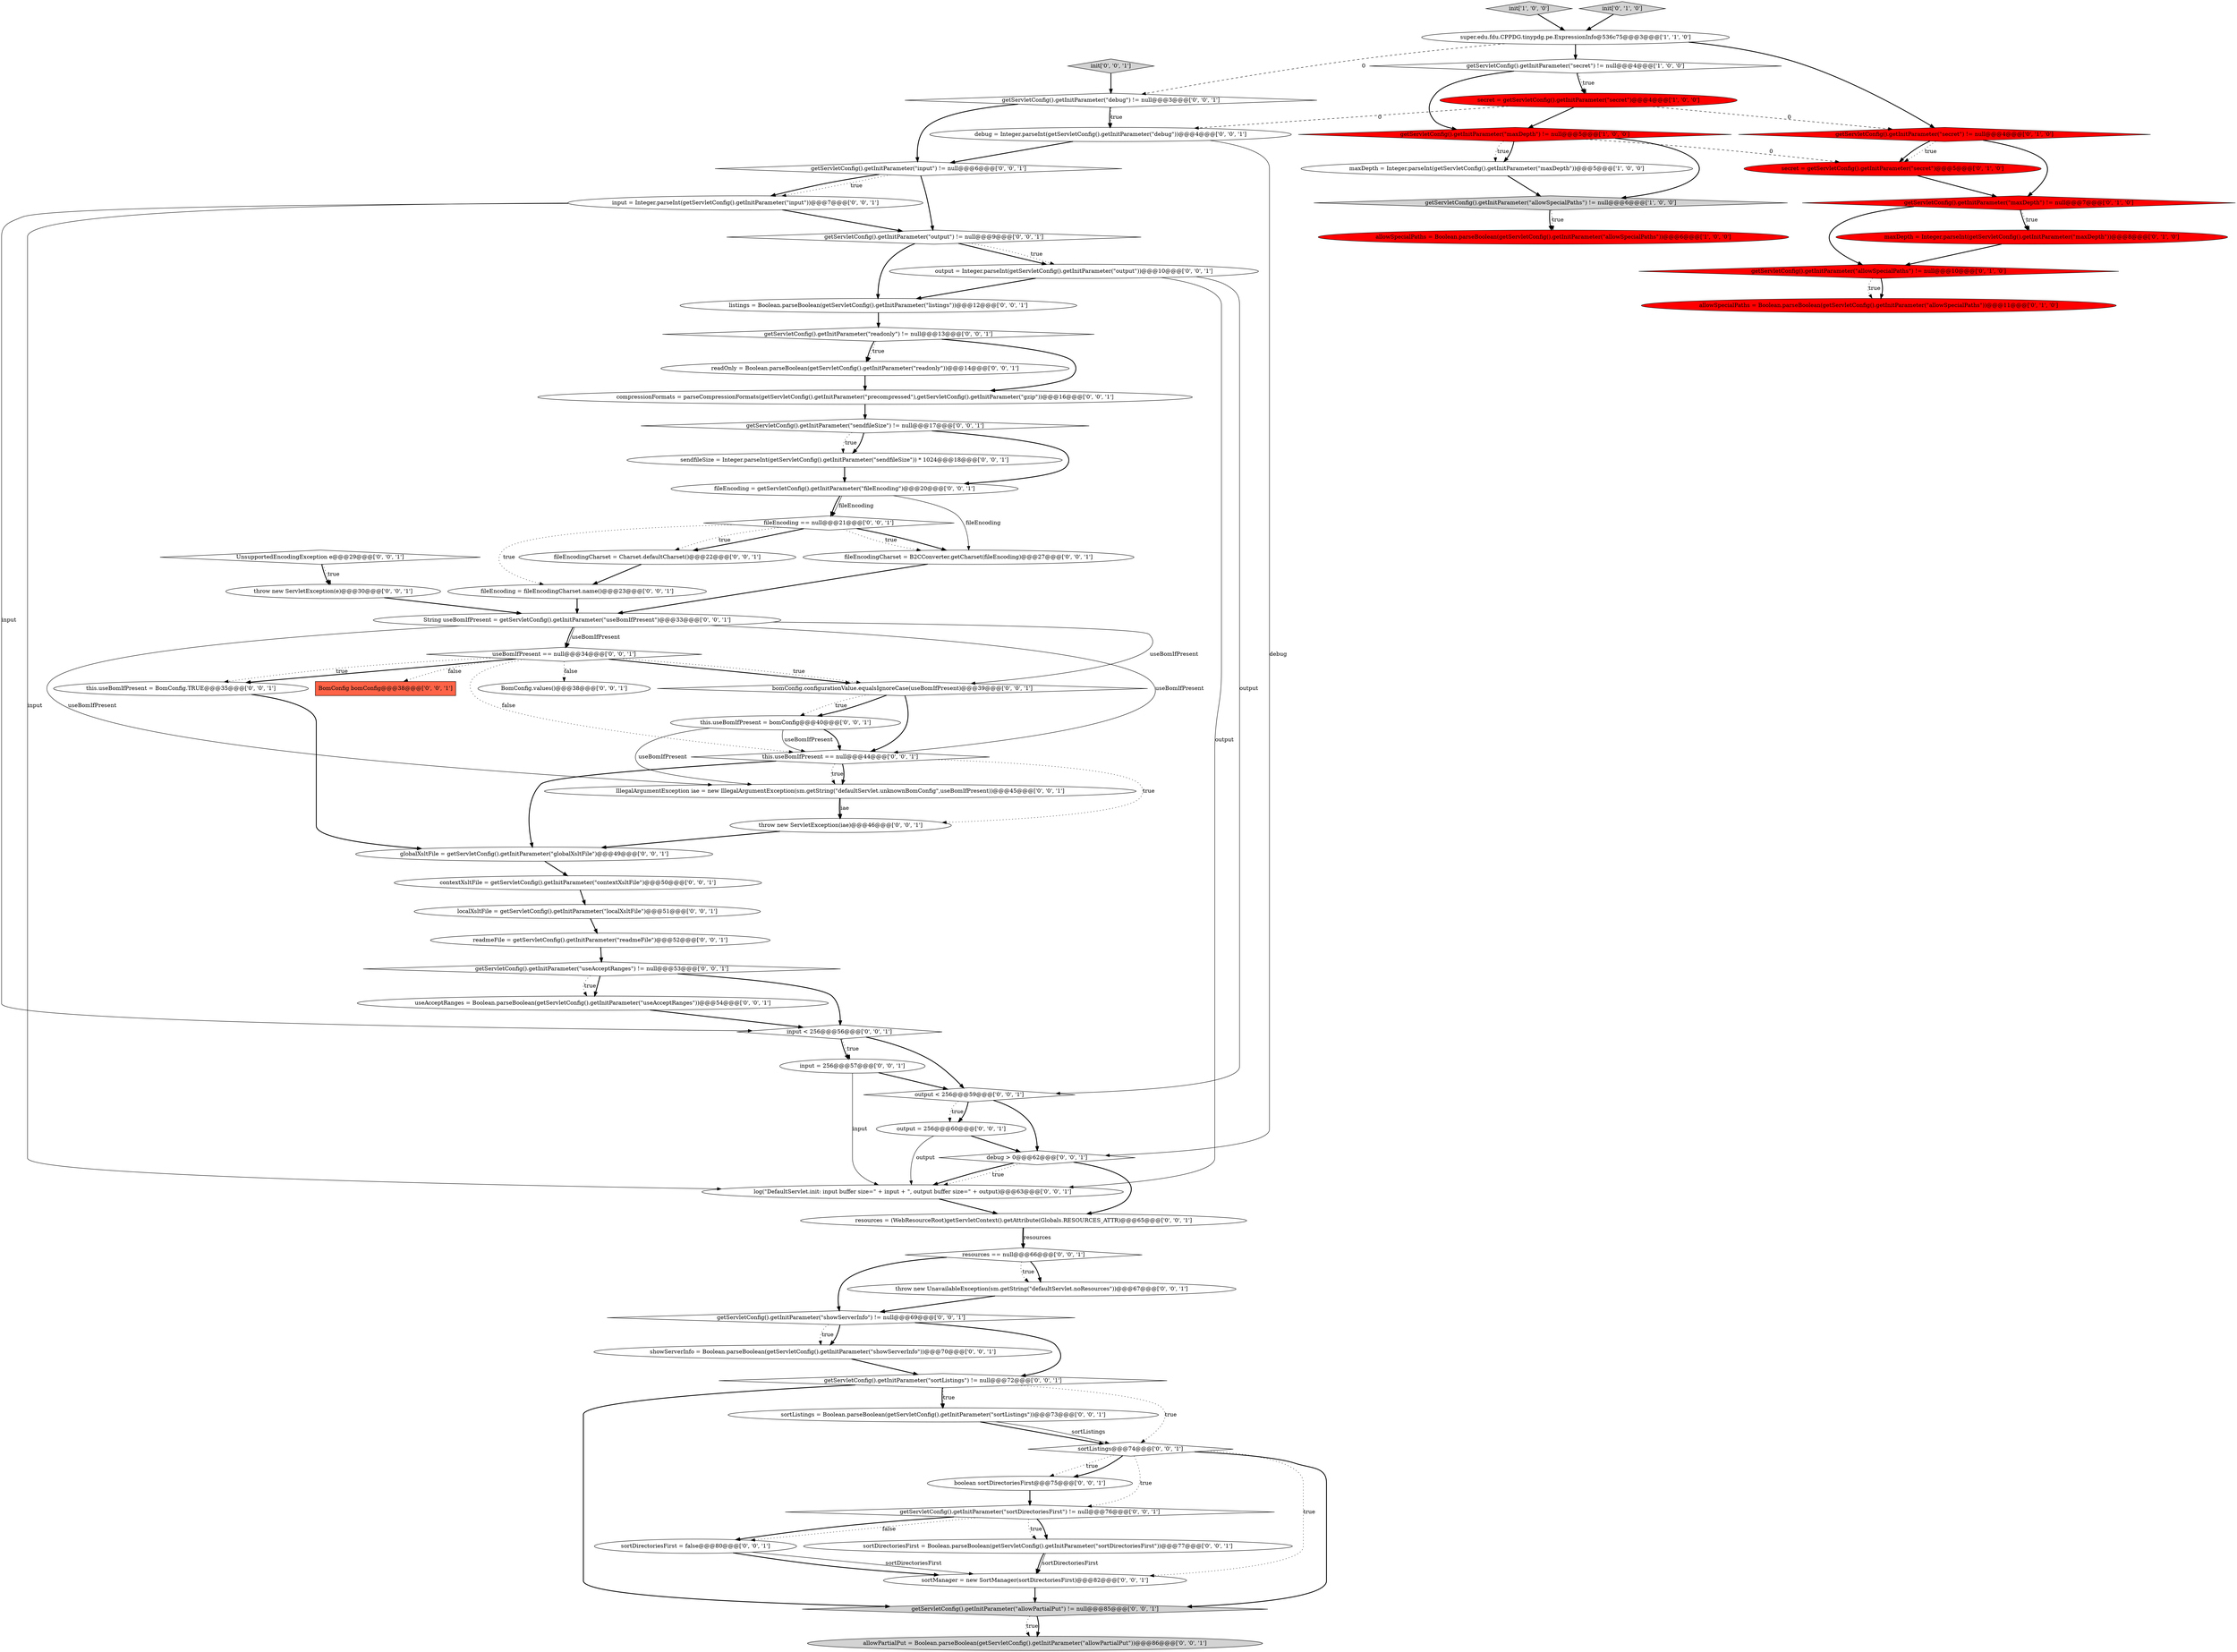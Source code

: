 digraph {
52 [style = filled, label = "getServletConfig().getInitParameter(\"sendfileSize\") != null@@@17@@@['0', '0', '1']", fillcolor = white, shape = diamond image = "AAA0AAABBB3BBB"];
36 [style = filled, label = "fileEncoding == null@@@21@@@['0', '0', '1']", fillcolor = white, shape = diamond image = "AAA0AAABBB3BBB"];
41 [style = filled, label = "IllegalArgumentException iae = new IllegalArgumentException(sm.getString(\"defaultServlet.unknownBomConfig\",useBomIfPresent))@@@45@@@['0', '0', '1']", fillcolor = white, shape = ellipse image = "AAA0AAABBB3BBB"];
58 [style = filled, label = "throw new ServletException(e)@@@30@@@['0', '0', '1']", fillcolor = white, shape = ellipse image = "AAA0AAABBB3BBB"];
37 [style = filled, label = "readmeFile = getServletConfig().getInitParameter(\"readmeFile\")@@@52@@@['0', '0', '1']", fillcolor = white, shape = ellipse image = "AAA0AAABBB3BBB"];
14 [style = filled, label = "secret = getServletConfig().getInitParameter(\"secret\")@@@5@@@['0', '1', '0']", fillcolor = red, shape = ellipse image = "AAA1AAABBB2BBB"];
21 [style = filled, label = "boolean sortDirectoriesFirst@@@75@@@['0', '0', '1']", fillcolor = white, shape = ellipse image = "AAA0AAABBB3BBB"];
64 [style = filled, label = "localXsltFile = getServletConfig().getInitParameter(\"localXsltFile\")@@@51@@@['0', '0', '1']", fillcolor = white, shape = ellipse image = "AAA0AAABBB3BBB"];
9 [style = filled, label = "getServletConfig().getInitParameter(\"allowSpecialPaths\") != null@@@10@@@['0', '1', '0']", fillcolor = red, shape = diamond image = "AAA1AAABBB2BBB"];
42 [style = filled, label = "globalXsltFile = getServletConfig().getInitParameter(\"globalXsltFile\")@@@49@@@['0', '0', '1']", fillcolor = white, shape = ellipse image = "AAA0AAABBB3BBB"];
47 [style = filled, label = "this.useBomIfPresent == null@@@44@@@['0', '0', '1']", fillcolor = white, shape = diamond image = "AAA0AAABBB3BBB"];
27 [style = filled, label = "sortManager = new SortManager(sortDirectoriesFirst)@@@82@@@['0', '0', '1']", fillcolor = white, shape = ellipse image = "AAA0AAABBB3BBB"];
66 [style = filled, label = "input < 256@@@56@@@['0', '0', '1']", fillcolor = white, shape = diamond image = "AAA0AAABBB3BBB"];
71 [style = filled, label = "sortDirectoriesFirst = Boolean.parseBoolean(getServletConfig().getInitParameter(\"sortDirectoriesFirst\"))@@@77@@@['0', '0', '1']", fillcolor = white, shape = ellipse image = "AAA0AAABBB3BBB"];
3 [style = filled, label = "super.edu.fdu.CPPDG.tinypdg.pe.ExpressionInfo@536c75@@@3@@@['1', '1', '0']", fillcolor = white, shape = ellipse image = "AAA0AAABBB1BBB"];
22 [style = filled, label = "getServletConfig().getInitParameter(\"debug\") != null@@@3@@@['0', '0', '1']", fillcolor = white, shape = diamond image = "AAA0AAABBB3BBB"];
28 [style = filled, label = "init['0', '0', '1']", fillcolor = lightgray, shape = diamond image = "AAA0AAABBB3BBB"];
12 [style = filled, label = "maxDepth = Integer.parseInt(getServletConfig().getInitParameter(\"maxDepth\"))@@@8@@@['0', '1', '0']", fillcolor = red, shape = ellipse image = "AAA1AAABBB2BBB"];
67 [style = filled, label = "output = 256@@@60@@@['0', '0', '1']", fillcolor = white, shape = ellipse image = "AAA0AAABBB3BBB"];
2 [style = filled, label = "allowSpecialPaths = Boolean.parseBoolean(getServletConfig().getInitParameter(\"allowSpecialPaths\"))@@@6@@@['1', '0', '0']", fillcolor = red, shape = ellipse image = "AAA1AAABBB1BBB"];
31 [style = filled, label = "this.useBomIfPresent = BomConfig.TRUE@@@35@@@['0', '0', '1']", fillcolor = white, shape = ellipse image = "AAA0AAABBB3BBB"];
61 [style = filled, label = "listings = Boolean.parseBoolean(getServletConfig().getInitParameter(\"listings\"))@@@12@@@['0', '0', '1']", fillcolor = white, shape = ellipse image = "AAA0AAABBB3BBB"];
43 [style = filled, label = "fileEncodingCharset = Charset.defaultCharset()@@@22@@@['0', '0', '1']", fillcolor = white, shape = ellipse image = "AAA0AAABBB3BBB"];
60 [style = filled, label = "useAcceptRanges = Boolean.parseBoolean(getServletConfig().getInitParameter(\"useAcceptRanges\"))@@@54@@@['0', '0', '1']", fillcolor = white, shape = ellipse image = "AAA0AAABBB3BBB"];
55 [style = filled, label = "getServletConfig().getInitParameter(\"showServerInfo\") != null@@@69@@@['0', '0', '1']", fillcolor = white, shape = diamond image = "AAA0AAABBB3BBB"];
65 [style = filled, label = "getServletConfig().getInitParameter(\"readonly\") != null@@@13@@@['0', '0', '1']", fillcolor = white, shape = diamond image = "AAA0AAABBB3BBB"];
11 [style = filled, label = "allowSpecialPaths = Boolean.parseBoolean(getServletConfig().getInitParameter(\"allowSpecialPaths\"))@@@11@@@['0', '1', '0']", fillcolor = red, shape = ellipse image = "AAA1AAABBB2BBB"];
13 [style = filled, label = "getServletConfig().getInitParameter(\"secret\") != null@@@4@@@['0', '1', '0']", fillcolor = red, shape = diamond image = "AAA1AAABBB2BBB"];
34 [style = filled, label = "getServletConfig().getInitParameter(\"allowPartialPut\") != null@@@85@@@['0', '0', '1']", fillcolor = lightgray, shape = diamond image = "AAA0AAABBB3BBB"];
25 [style = filled, label = "throw new UnavailableException(sm.getString(\"defaultServlet.noResources\"))@@@67@@@['0', '0', '1']", fillcolor = white, shape = ellipse image = "AAA0AAABBB3BBB"];
5 [style = filled, label = "getServletConfig().getInitParameter(\"secret\") != null@@@4@@@['1', '0', '0']", fillcolor = white, shape = diamond image = "AAA0AAABBB1BBB"];
62 [style = filled, label = "compressionFormats = parseCompressionFormats(getServletConfig().getInitParameter(\"precompressed\"),getServletConfig().getInitParameter(\"gzip\"))@@@16@@@['0', '0', '1']", fillcolor = white, shape = ellipse image = "AAA0AAABBB3BBB"];
48 [style = filled, label = "readOnly = Boolean.parseBoolean(getServletConfig().getInitParameter(\"readonly\"))@@@14@@@['0', '0', '1']", fillcolor = white, shape = ellipse image = "AAA0AAABBB3BBB"];
39 [style = filled, label = "bomConfig.configurationValue.equalsIgnoreCase(useBomIfPresent)@@@39@@@['0', '0', '1']", fillcolor = white, shape = diamond image = "AAA0AAABBB3BBB"];
15 [style = filled, label = "sendfileSize = Integer.parseInt(getServletConfig().getInitParameter(\"sendfileSize\")) * 1024@@@18@@@['0', '0', '1']", fillcolor = white, shape = ellipse image = "AAA0AAABBB3BBB"];
4 [style = filled, label = "getServletConfig().getInitParameter(\"maxDepth\") != null@@@5@@@['1', '0', '0']", fillcolor = red, shape = diamond image = "AAA1AAABBB1BBB"];
19 [style = filled, label = "debug > 0@@@62@@@['0', '0', '1']", fillcolor = white, shape = diamond image = "AAA0AAABBB3BBB"];
0 [style = filled, label = "getServletConfig().getInitParameter(\"allowSpecialPaths\") != null@@@6@@@['1', '0', '0']", fillcolor = lightgray, shape = diamond image = "AAA0AAABBB1BBB"];
6 [style = filled, label = "init['1', '0', '0']", fillcolor = lightgray, shape = diamond image = "AAA0AAABBB1BBB"];
29 [style = filled, label = "useBomIfPresent == null@@@34@@@['0', '0', '1']", fillcolor = white, shape = diamond image = "AAA0AAABBB3BBB"];
51 [style = filled, label = "input = 256@@@57@@@['0', '0', '1']", fillcolor = white, shape = ellipse image = "AAA0AAABBB3BBB"];
70 [style = filled, label = "BomConfig bomConfig@@@38@@@['0', '0', '1']", fillcolor = tomato, shape = box image = "AAA0AAABBB3BBB"];
24 [style = filled, label = "log(\"DefaultServlet.init: input buffer size=\" + input + \", output buffer size=\" + output)@@@63@@@['0', '0', '1']", fillcolor = white, shape = ellipse image = "AAA0AAABBB3BBB"];
45 [style = filled, label = "BomConfig.values()@@@38@@@['0', '0', '1']", fillcolor = white, shape = ellipse image = "AAA0AAABBB3BBB"];
46 [style = filled, label = "sortDirectoriesFirst = false@@@80@@@['0', '0', '1']", fillcolor = white, shape = ellipse image = "AAA0AAABBB3BBB"];
18 [style = filled, label = "input = Integer.parseInt(getServletConfig().getInitParameter(\"input\"))@@@7@@@['0', '0', '1']", fillcolor = white, shape = ellipse image = "AAA0AAABBB3BBB"];
68 [style = filled, label = "output < 256@@@59@@@['0', '0', '1']", fillcolor = white, shape = diamond image = "AAA0AAABBB3BBB"];
56 [style = filled, label = "sortListings@@@74@@@['0', '0', '1']", fillcolor = white, shape = diamond image = "AAA0AAABBB3BBB"];
44 [style = filled, label = "UnsupportedEncodingException e@@@29@@@['0', '0', '1']", fillcolor = white, shape = diamond image = "AAA0AAABBB3BBB"];
30 [style = filled, label = "allowPartialPut = Boolean.parseBoolean(getServletConfig().getInitParameter(\"allowPartialPut\"))@@@86@@@['0', '0', '1']", fillcolor = lightgray, shape = ellipse image = "AAA0AAABBB3BBB"];
59 [style = filled, label = "sortListings = Boolean.parseBoolean(getServletConfig().getInitParameter(\"sortListings\"))@@@73@@@['0', '0', '1']", fillcolor = white, shape = ellipse image = "AAA0AAABBB3BBB"];
26 [style = filled, label = "debug = Integer.parseInt(getServletConfig().getInitParameter(\"debug\"))@@@4@@@['0', '0', '1']", fillcolor = white, shape = ellipse image = "AAA0AAABBB3BBB"];
63 [style = filled, label = "contextXsltFile = getServletConfig().getInitParameter(\"contextXsltFile\")@@@50@@@['0', '0', '1']", fillcolor = white, shape = ellipse image = "AAA0AAABBB3BBB"];
32 [style = filled, label = "fileEncodingCharset = B2CConverter.getCharset(fileEncoding)@@@27@@@['0', '0', '1']", fillcolor = white, shape = ellipse image = "AAA0AAABBB3BBB"];
38 [style = filled, label = "resources == null@@@66@@@['0', '0', '1']", fillcolor = white, shape = diamond image = "AAA0AAABBB3BBB"];
7 [style = filled, label = "secret = getServletConfig().getInitParameter(\"secret\")@@@4@@@['1', '0', '0']", fillcolor = red, shape = ellipse image = "AAA1AAABBB1BBB"];
10 [style = filled, label = "init['0', '1', '0']", fillcolor = lightgray, shape = diamond image = "AAA0AAABBB2BBB"];
1 [style = filled, label = "maxDepth = Integer.parseInt(getServletConfig().getInitParameter(\"maxDepth\"))@@@5@@@['1', '0', '0']", fillcolor = white, shape = ellipse image = "AAA0AAABBB1BBB"];
23 [style = filled, label = "fileEncoding = getServletConfig().getInitParameter(\"fileEncoding\")@@@20@@@['0', '0', '1']", fillcolor = white, shape = ellipse image = "AAA0AAABBB3BBB"];
40 [style = filled, label = "getServletConfig().getInitParameter(\"useAcceptRanges\") != null@@@53@@@['0', '0', '1']", fillcolor = white, shape = diamond image = "AAA0AAABBB3BBB"];
8 [style = filled, label = "getServletConfig().getInitParameter(\"maxDepth\") != null@@@7@@@['0', '1', '0']", fillcolor = red, shape = diamond image = "AAA1AAABBB2BBB"];
50 [style = filled, label = "fileEncoding = fileEncodingCharset.name()@@@23@@@['0', '0', '1']", fillcolor = white, shape = ellipse image = "AAA0AAABBB3BBB"];
57 [style = filled, label = "output = Integer.parseInt(getServletConfig().getInitParameter(\"output\"))@@@10@@@['0', '0', '1']", fillcolor = white, shape = ellipse image = "AAA0AAABBB3BBB"];
16 [style = filled, label = "throw new ServletException(iae)@@@46@@@['0', '0', '1']", fillcolor = white, shape = ellipse image = "AAA0AAABBB3BBB"];
49 [style = filled, label = "showServerInfo = Boolean.parseBoolean(getServletConfig().getInitParameter(\"showServerInfo\"))@@@70@@@['0', '0', '1']", fillcolor = white, shape = ellipse image = "AAA0AAABBB3BBB"];
54 [style = filled, label = "getServletConfig().getInitParameter(\"sortListings\") != null@@@72@@@['0', '0', '1']", fillcolor = white, shape = diamond image = "AAA0AAABBB3BBB"];
69 [style = filled, label = "getServletConfig().getInitParameter(\"input\") != null@@@6@@@['0', '0', '1']", fillcolor = white, shape = diamond image = "AAA0AAABBB3BBB"];
33 [style = filled, label = "String useBomIfPresent = getServletConfig().getInitParameter(\"useBomIfPresent\")@@@33@@@['0', '0', '1']", fillcolor = white, shape = ellipse image = "AAA0AAABBB3BBB"];
53 [style = filled, label = "this.useBomIfPresent = bomConfig@@@40@@@['0', '0', '1']", fillcolor = white, shape = ellipse image = "AAA0AAABBB3BBB"];
20 [style = filled, label = "getServletConfig().getInitParameter(\"sortDirectoriesFirst\") != null@@@76@@@['0', '0', '1']", fillcolor = white, shape = diamond image = "AAA0AAABBB3BBB"];
35 [style = filled, label = "resources = (WebResourceRoot)getServletContext().getAttribute(Globals.RESOURCES_ATTR)@@@65@@@['0', '0', '1']", fillcolor = white, shape = ellipse image = "AAA0AAABBB3BBB"];
17 [style = filled, label = "getServletConfig().getInitParameter(\"output\") != null@@@9@@@['0', '0', '1']", fillcolor = white, shape = diamond image = "AAA0AAABBB3BBB"];
6->3 [style = bold, label=""];
40->66 [style = bold, label=""];
56->34 [style = bold, label=""];
9->11 [style = bold, label=""];
56->27 [style = dotted, label="true"];
4->1 [style = dotted, label="true"];
55->49 [style = bold, label=""];
65->62 [style = bold, label=""];
71->27 [style = solid, label="sortDirectoriesFirst"];
53->47 [style = bold, label=""];
29->70 [style = dotted, label="false"];
18->66 [style = solid, label="input"];
65->48 [style = bold, label=""];
12->9 [style = bold, label=""];
66->51 [style = dotted, label="true"];
19->24 [style = bold, label=""];
57->24 [style = solid, label="output"];
48->62 [style = bold, label=""];
3->5 [style = bold, label=""];
54->56 [style = dotted, label="true"];
29->47 [style = dotted, label="false"];
16->42 [style = bold, label=""];
23->36 [style = bold, label=""];
39->47 [style = bold, label=""];
35->38 [style = bold, label=""];
69->18 [style = bold, label=""];
7->26 [style = dashed, label="0"];
13->14 [style = bold, label=""];
38->55 [style = bold, label=""];
67->19 [style = bold, label=""];
60->66 [style = bold, label=""];
52->23 [style = bold, label=""];
35->38 [style = solid, label="resources"];
57->61 [style = bold, label=""];
29->39 [style = bold, label=""];
39->53 [style = dotted, label="true"];
25->55 [style = bold, label=""];
33->47 [style = solid, label="useBomIfPresent"];
3->22 [style = dashed, label="0"];
1->0 [style = bold, label=""];
56->21 [style = dotted, label="true"];
4->0 [style = bold, label=""];
33->29 [style = bold, label=""];
54->59 [style = dotted, label="true"];
53->41 [style = solid, label="useBomIfPresent"];
53->47 [style = solid, label="useBomIfPresent"];
69->18 [style = dotted, label="true"];
47->41 [style = dotted, label="true"];
20->71 [style = dotted, label="true"];
33->29 [style = solid, label="useBomIfPresent"];
8->12 [style = dotted, label="true"];
68->67 [style = dotted, label="true"];
67->24 [style = solid, label="output"];
5->7 [style = dotted, label="true"];
56->21 [style = bold, label=""];
66->51 [style = bold, label=""];
47->41 [style = bold, label=""];
38->25 [style = bold, label=""];
54->59 [style = bold, label=""];
5->7 [style = bold, label=""];
14->8 [style = bold, label=""];
20->46 [style = dotted, label="false"];
59->56 [style = bold, label=""];
49->54 [style = bold, label=""];
29->39 [style = dotted, label="true"];
52->15 [style = bold, label=""];
36->43 [style = bold, label=""];
22->26 [style = bold, label=""];
55->49 [style = dotted, label="true"];
47->42 [style = bold, label=""];
61->65 [style = bold, label=""];
9->11 [style = dotted, label="true"];
69->17 [style = bold, label=""];
36->32 [style = dotted, label="true"];
38->25 [style = dotted, label="true"];
7->4 [style = bold, label=""];
19->24 [style = dotted, label="true"];
39->53 [style = bold, label=""];
32->33 [style = bold, label=""];
64->37 [style = bold, label=""];
42->63 [style = bold, label=""];
31->42 [style = bold, label=""];
27->34 [style = bold, label=""];
41->16 [style = solid, label="iae"];
22->26 [style = dotted, label="true"];
19->35 [style = bold, label=""];
5->4 [style = bold, label=""];
59->56 [style = solid, label="sortListings"];
7->13 [style = dashed, label="0"];
41->16 [style = bold, label=""];
4->14 [style = dashed, label="0"];
4->1 [style = bold, label=""];
50->33 [style = bold, label=""];
13->14 [style = dotted, label="true"];
34->30 [style = dotted, label="true"];
26->69 [style = bold, label=""];
8->12 [style = bold, label=""];
28->22 [style = bold, label=""];
29->45 [style = dotted, label="false"];
36->50 [style = dotted, label="true"];
18->24 [style = solid, label="input"];
54->34 [style = bold, label=""];
15->23 [style = bold, label=""];
17->61 [style = bold, label=""];
43->50 [style = bold, label=""];
23->36 [style = solid, label="fileEncoding"];
68->67 [style = bold, label=""];
33->41 [style = solid, label="useBomIfPresent"];
24->35 [style = bold, label=""];
63->64 [style = bold, label=""];
26->19 [style = solid, label="debug"];
62->52 [style = bold, label=""];
29->31 [style = bold, label=""];
0->2 [style = bold, label=""];
66->68 [style = bold, label=""];
20->46 [style = bold, label=""];
51->68 [style = bold, label=""];
18->17 [style = bold, label=""];
40->60 [style = dotted, label="true"];
10->3 [style = bold, label=""];
36->32 [style = bold, label=""];
68->19 [style = bold, label=""];
52->15 [style = dotted, label="true"];
34->30 [style = bold, label=""];
17->57 [style = bold, label=""];
20->71 [style = bold, label=""];
58->33 [style = bold, label=""];
51->24 [style = solid, label="input"];
21->20 [style = bold, label=""];
36->43 [style = dotted, label="true"];
57->68 [style = solid, label="output"];
22->69 [style = bold, label=""];
47->16 [style = dotted, label="true"];
71->27 [style = bold, label=""];
46->27 [style = bold, label=""];
65->48 [style = dotted, label="true"];
44->58 [style = dotted, label="true"];
46->27 [style = solid, label="sortDirectoriesFirst"];
8->9 [style = bold, label=""];
33->39 [style = solid, label="useBomIfPresent"];
3->13 [style = bold, label=""];
44->58 [style = bold, label=""];
17->57 [style = dotted, label="true"];
0->2 [style = dotted, label="true"];
55->54 [style = bold, label=""];
13->8 [style = bold, label=""];
40->60 [style = bold, label=""];
23->32 [style = solid, label="fileEncoding"];
56->20 [style = dotted, label="true"];
37->40 [style = bold, label=""];
29->31 [style = dotted, label="true"];
}
